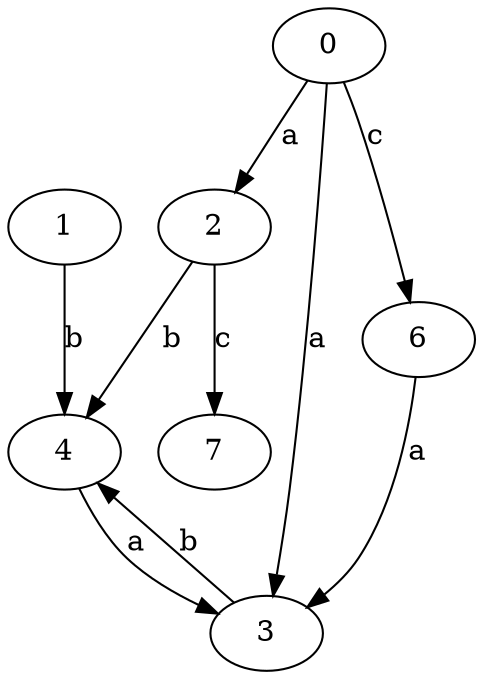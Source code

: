 strict digraph  {
2;
3;
4;
0;
6;
7;
1;
2 -> 4  [label=b];
2 -> 7  [label=c];
3 -> 4  [label=b];
4 -> 3  [label=a];
0 -> 2  [label=a];
0 -> 3  [label=a];
0 -> 6  [label=c];
6 -> 3  [label=a];
1 -> 4  [label=b];
}
